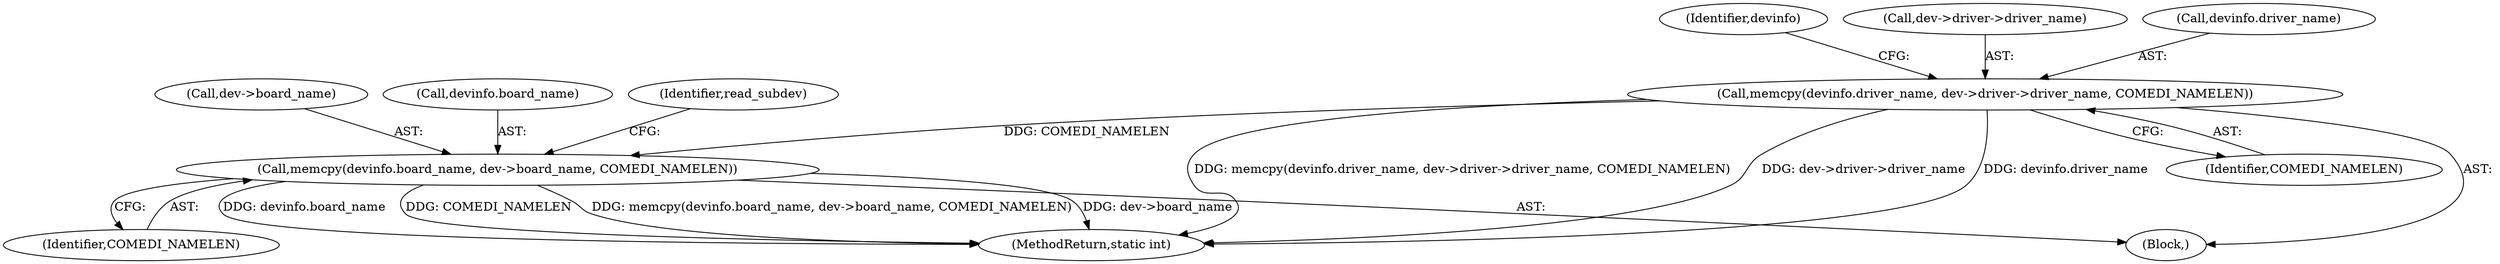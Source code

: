 digraph "1_linux_819cbb120eaec7e014e5abd029260db1ca8c5735@del" {
"1000159" [label="(Call,memcpy(devinfo.board_name, dev->board_name, COMEDI_NAMELEN))"];
"1000149" [label="(Call,memcpy(devinfo.driver_name, dev->driver->driver_name, COMEDI_NAMELEN))"];
"1000168" [label="(Identifier,read_subdev)"];
"1000161" [label="(Identifier,devinfo)"];
"1000166" [label="(Identifier,COMEDI_NAMELEN)"];
"1000149" [label="(Call,memcpy(devinfo.driver_name, dev->driver->driver_name, COMEDI_NAMELEN))"];
"1000215" [label="(MethodReturn,static int)"];
"1000153" [label="(Call,dev->driver->driver_name)"];
"1000159" [label="(Call,memcpy(devinfo.board_name, dev->board_name, COMEDI_NAMELEN))"];
"1000150" [label="(Call,devinfo.driver_name)"];
"1000163" [label="(Call,dev->board_name)"];
"1000158" [label="(Identifier,COMEDI_NAMELEN)"];
"1000160" [label="(Call,devinfo.board_name)"];
"1000105" [label="(Block,)"];
"1000159" -> "1000105"  [label="AST: "];
"1000159" -> "1000166"  [label="CFG: "];
"1000160" -> "1000159"  [label="AST: "];
"1000163" -> "1000159"  [label="AST: "];
"1000166" -> "1000159"  [label="AST: "];
"1000168" -> "1000159"  [label="CFG: "];
"1000159" -> "1000215"  [label="DDG: devinfo.board_name"];
"1000159" -> "1000215"  [label="DDG: COMEDI_NAMELEN"];
"1000159" -> "1000215"  [label="DDG: memcpy(devinfo.board_name, dev->board_name, COMEDI_NAMELEN)"];
"1000159" -> "1000215"  [label="DDG: dev->board_name"];
"1000149" -> "1000159"  [label="DDG: COMEDI_NAMELEN"];
"1000149" -> "1000105"  [label="AST: "];
"1000149" -> "1000158"  [label="CFG: "];
"1000150" -> "1000149"  [label="AST: "];
"1000153" -> "1000149"  [label="AST: "];
"1000158" -> "1000149"  [label="AST: "];
"1000161" -> "1000149"  [label="CFG: "];
"1000149" -> "1000215"  [label="DDG: memcpy(devinfo.driver_name, dev->driver->driver_name, COMEDI_NAMELEN)"];
"1000149" -> "1000215"  [label="DDG: dev->driver->driver_name"];
"1000149" -> "1000215"  [label="DDG: devinfo.driver_name"];
}
